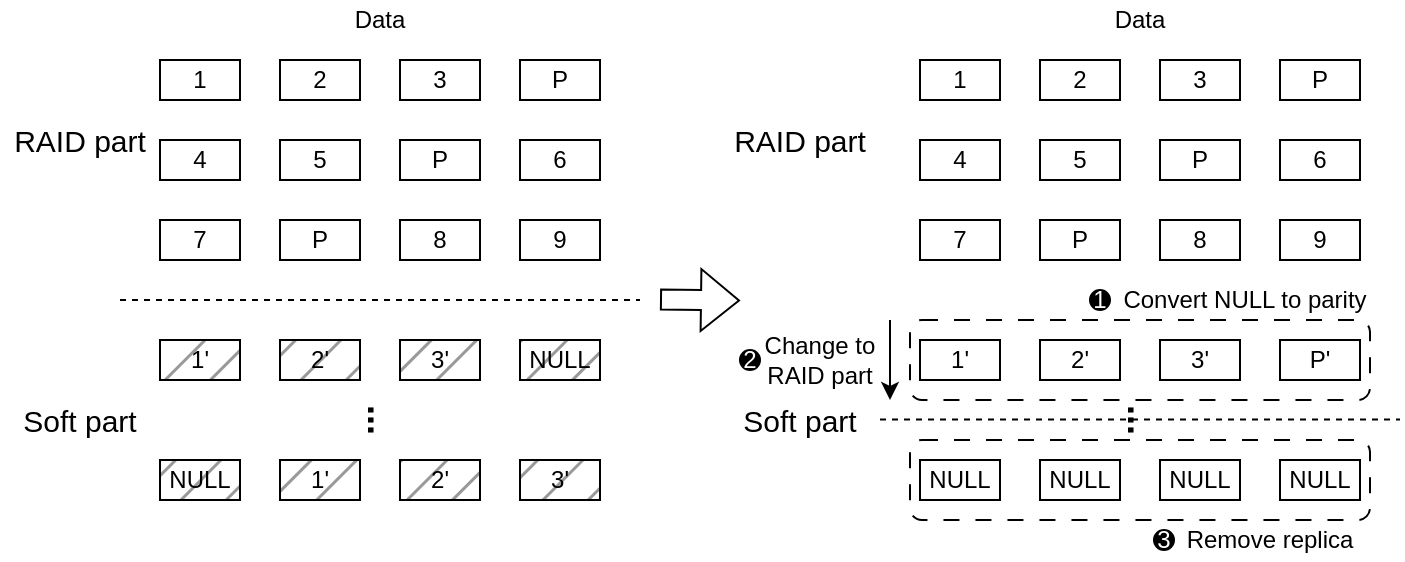 <mxfile version="24.6.5" type="github">
  <diagram name="Page-1" id="O-2GQO0PXnm37HvwSnrw">
    <mxGraphModel dx="1037" dy="570" grid="1" gridSize="10" guides="1" tooltips="1" connect="1" arrows="1" fold="1" page="1" pageScale="1" pageWidth="850" pageHeight="1100" math="0" shadow="0">
      <root>
        <mxCell id="0" />
        <mxCell id="1" parent="0" />
        <mxCell id="rhE3FwrFqvZkOa-msCw4-1" value="1" style="rounded=0;whiteSpace=wrap;html=1;fillColor=none;" parent="1" vertex="1">
          <mxGeometry x="80" y="40" width="40" height="20" as="geometry" />
        </mxCell>
        <mxCell id="rhE3FwrFqvZkOa-msCw4-2" value="2" style="rounded=0;whiteSpace=wrap;html=1;fillColor=none;" parent="1" vertex="1">
          <mxGeometry x="140" y="40" width="40" height="20" as="geometry" />
        </mxCell>
        <mxCell id="rhE3FwrFqvZkOa-msCw4-3" value="3" style="rounded=0;whiteSpace=wrap;html=1;fillColor=none;" parent="1" vertex="1">
          <mxGeometry x="200" y="40" width="40" height="20" as="geometry" />
        </mxCell>
        <mxCell id="rhE3FwrFqvZkOa-msCw4-4" value="P" style="rounded=0;whiteSpace=wrap;html=1;fillColor=none;" parent="1" vertex="1">
          <mxGeometry x="260" y="40" width="40" height="20" as="geometry" />
        </mxCell>
        <mxCell id="rhE3FwrFqvZkOa-msCw4-5" value="4" style="rounded=0;whiteSpace=wrap;html=1;fillColor=none;" parent="1" vertex="1">
          <mxGeometry x="80" y="80" width="40" height="20" as="geometry" />
        </mxCell>
        <mxCell id="rhE3FwrFqvZkOa-msCw4-6" value="5" style="rounded=0;whiteSpace=wrap;html=1;fillColor=none;" parent="1" vertex="1">
          <mxGeometry x="140" y="80" width="40" height="20" as="geometry" />
        </mxCell>
        <mxCell id="rhE3FwrFqvZkOa-msCw4-7" value="P" style="rounded=0;whiteSpace=wrap;html=1;fillColor=none;" parent="1" vertex="1">
          <mxGeometry x="200" y="80" width="40" height="20" as="geometry" />
        </mxCell>
        <mxCell id="rhE3FwrFqvZkOa-msCw4-8" value="6" style="rounded=0;whiteSpace=wrap;html=1;fillColor=none;" parent="1" vertex="1">
          <mxGeometry x="260" y="80" width="40" height="20" as="geometry" />
        </mxCell>
        <mxCell id="rhE3FwrFqvZkOa-msCw4-9" value="7" style="rounded=0;whiteSpace=wrap;html=1;fillColor=none;" parent="1" vertex="1">
          <mxGeometry x="80" y="120" width="40" height="20" as="geometry" />
        </mxCell>
        <mxCell id="rhE3FwrFqvZkOa-msCw4-10" value="P" style="rounded=0;whiteSpace=wrap;html=1;fillColor=none;" parent="1" vertex="1">
          <mxGeometry x="140" y="120" width="40" height="20" as="geometry" />
        </mxCell>
        <mxCell id="rhE3FwrFqvZkOa-msCw4-11" value="8" style="rounded=0;whiteSpace=wrap;html=1;fillColor=none;" parent="1" vertex="1">
          <mxGeometry x="200" y="120" width="40" height="20" as="geometry" />
        </mxCell>
        <mxCell id="rhE3FwrFqvZkOa-msCw4-12" value="9" style="rounded=0;whiteSpace=wrap;html=1;fillColor=none;" parent="1" vertex="1">
          <mxGeometry x="260" y="120" width="40" height="20" as="geometry" />
        </mxCell>
        <mxCell id="rhE3FwrFqvZkOa-msCw4-13" value="1&#39;" style="rounded=0;whiteSpace=wrap;html=1;fillColor=#999999;fillStyle=hatch;" parent="1" vertex="1">
          <mxGeometry x="80" y="180" width="40" height="20" as="geometry" />
        </mxCell>
        <mxCell id="rhE3FwrFqvZkOa-msCw4-14" value="2&#39;" style="rounded=0;whiteSpace=wrap;html=1;fillColor=#999999;fillStyle=hatch;" parent="1" vertex="1">
          <mxGeometry x="140" y="180" width="40" height="20" as="geometry" />
        </mxCell>
        <mxCell id="rhE3FwrFqvZkOa-msCw4-15" value="3&#39;" style="rounded=0;whiteSpace=wrap;html=1;fillColor=#999999;fillStyle=hatch;" parent="1" vertex="1">
          <mxGeometry x="200" y="180" width="40" height="20" as="geometry" />
        </mxCell>
        <mxCell id="rhE3FwrFqvZkOa-msCw4-16" value="NULL" style="rounded=0;whiteSpace=wrap;html=1;fillColor=#999999;fillStyle=hatch;" parent="1" vertex="1">
          <mxGeometry x="260" y="180" width="40" height="20" as="geometry" />
        </mxCell>
        <mxCell id="rhE3FwrFqvZkOa-msCw4-22" value="&lt;b&gt;&lt;font style=&quot;font-size: 18px;&quot;&gt;...&lt;/font&gt;&lt;/b&gt;" style="rounded=0;whiteSpace=wrap;html=1;rotation=90;fillColor=none;strokeColor=none;" parent="1" vertex="1">
          <mxGeometry x="170" y="210" width="40" height="20" as="geometry" />
        </mxCell>
        <mxCell id="rhE3FwrFqvZkOa-msCw4-23" value="1&#39;" style="rounded=0;whiteSpace=wrap;html=1;fillColor=#999999;fillStyle=hatch;" parent="1" vertex="1">
          <mxGeometry x="140" y="240" width="40" height="20" as="geometry" />
        </mxCell>
        <mxCell id="rhE3FwrFqvZkOa-msCw4-24" value="2&#39;" style="rounded=0;whiteSpace=wrap;html=1;fillColor=#999999;fillStyle=hatch;" parent="1" vertex="1">
          <mxGeometry x="200" y="240" width="40" height="20" as="geometry" />
        </mxCell>
        <mxCell id="rhE3FwrFqvZkOa-msCw4-25" value="3&#39;" style="rounded=0;whiteSpace=wrap;html=1;fillColor=#999999;fillStyle=hatch;" parent="1" vertex="1">
          <mxGeometry x="260" y="240" width="40" height="20" as="geometry" />
        </mxCell>
        <mxCell id="rhE3FwrFqvZkOa-msCw4-26" value="NULL" style="rounded=0;whiteSpace=wrap;html=1;fillColor=#999999;fillStyle=hatch;" parent="1" vertex="1">
          <mxGeometry x="80" y="240" width="40" height="20" as="geometry" />
        </mxCell>
        <mxCell id="rhE3FwrFqvZkOa-msCw4-33" value="Data" style="rounded=0;whiteSpace=wrap;html=1;fontSize=12;fillColor=none;strokeColor=none;" parent="1" vertex="1">
          <mxGeometry x="160" y="10" width="60" height="20" as="geometry" />
        </mxCell>
        <mxCell id="rhE3FwrFqvZkOa-msCw4-35" value="" style="shape=flexArrow;endArrow=classic;html=1;rounded=0;" parent="1" edge="1">
          <mxGeometry width="50" height="50" relative="1" as="geometry">
            <mxPoint x="330" y="159.75" as="sourcePoint" />
            <mxPoint x="370" y="160.25" as="targetPoint" />
          </mxGeometry>
        </mxCell>
        <mxCell id="rhE3FwrFqvZkOa-msCw4-36" value="1" style="rounded=0;whiteSpace=wrap;html=1;fillColor=none;" parent="1" vertex="1">
          <mxGeometry x="460" y="40" width="40" height="20" as="geometry" />
        </mxCell>
        <mxCell id="rhE3FwrFqvZkOa-msCw4-37" value="2" style="rounded=0;whiteSpace=wrap;html=1;fillColor=none;" parent="1" vertex="1">
          <mxGeometry x="520" y="40" width="40" height="20" as="geometry" />
        </mxCell>
        <mxCell id="rhE3FwrFqvZkOa-msCw4-38" value="3" style="rounded=0;whiteSpace=wrap;html=1;fillColor=none;" parent="1" vertex="1">
          <mxGeometry x="580" y="40" width="40" height="20" as="geometry" />
        </mxCell>
        <mxCell id="rhE3FwrFqvZkOa-msCw4-39" value="P" style="rounded=0;whiteSpace=wrap;html=1;fillColor=none;" parent="1" vertex="1">
          <mxGeometry x="640" y="40" width="40" height="20" as="geometry" />
        </mxCell>
        <mxCell id="rhE3FwrFqvZkOa-msCw4-40" value="4" style="rounded=0;whiteSpace=wrap;html=1;fillColor=none;" parent="1" vertex="1">
          <mxGeometry x="460" y="80" width="40" height="20" as="geometry" />
        </mxCell>
        <mxCell id="rhE3FwrFqvZkOa-msCw4-41" value="5" style="rounded=0;whiteSpace=wrap;html=1;fillColor=none;" parent="1" vertex="1">
          <mxGeometry x="520" y="80" width="40" height="20" as="geometry" />
        </mxCell>
        <mxCell id="rhE3FwrFqvZkOa-msCw4-42" value="P" style="rounded=0;whiteSpace=wrap;html=1;fillColor=none;" parent="1" vertex="1">
          <mxGeometry x="580" y="80" width="40" height="20" as="geometry" />
        </mxCell>
        <mxCell id="rhE3FwrFqvZkOa-msCw4-43" value="6" style="rounded=0;whiteSpace=wrap;html=1;fillColor=none;" parent="1" vertex="1">
          <mxGeometry x="640" y="80" width="40" height="20" as="geometry" />
        </mxCell>
        <mxCell id="rhE3FwrFqvZkOa-msCw4-44" value="7" style="rounded=0;whiteSpace=wrap;html=1;fillColor=none;" parent="1" vertex="1">
          <mxGeometry x="460" y="120" width="40" height="20" as="geometry" />
        </mxCell>
        <mxCell id="rhE3FwrFqvZkOa-msCw4-45" value="P" style="rounded=0;whiteSpace=wrap;html=1;fillColor=none;" parent="1" vertex="1">
          <mxGeometry x="520" y="120" width="40" height="20" as="geometry" />
        </mxCell>
        <mxCell id="rhE3FwrFqvZkOa-msCw4-46" value="8" style="rounded=0;whiteSpace=wrap;html=1;fillColor=none;" parent="1" vertex="1">
          <mxGeometry x="580" y="120" width="40" height="20" as="geometry" />
        </mxCell>
        <mxCell id="rhE3FwrFqvZkOa-msCw4-47" value="9" style="rounded=0;whiteSpace=wrap;html=1;fillColor=none;" parent="1" vertex="1">
          <mxGeometry x="640" y="120" width="40" height="20" as="geometry" />
        </mxCell>
        <mxCell id="rhE3FwrFqvZkOa-msCw4-48" value="1&#39;" style="rounded=0;whiteSpace=wrap;html=1;fillColor=none;fillStyle=hatch;" parent="1" vertex="1">
          <mxGeometry x="460" y="180" width="40" height="20" as="geometry" />
        </mxCell>
        <mxCell id="rhE3FwrFqvZkOa-msCw4-49" value="2&#39;" style="rounded=0;whiteSpace=wrap;html=1;fillColor=none;fillStyle=hatch;" parent="1" vertex="1">
          <mxGeometry x="520" y="180" width="40" height="20" as="geometry" />
        </mxCell>
        <mxCell id="rhE3FwrFqvZkOa-msCw4-50" value="3&#39;" style="rounded=0;whiteSpace=wrap;html=1;fillColor=none;fillStyle=hatch;" parent="1" vertex="1">
          <mxGeometry x="580" y="180" width="40" height="20" as="geometry" />
        </mxCell>
        <mxCell id="rhE3FwrFqvZkOa-msCw4-51" value="P&#39;" style="rounded=0;whiteSpace=wrap;html=1;fillColor=none;fillStyle=hatch;" parent="1" vertex="1">
          <mxGeometry x="640" y="180" width="40" height="20" as="geometry" />
        </mxCell>
        <mxCell id="rhE3FwrFqvZkOa-msCw4-53" value="&lt;b&gt;&lt;font style=&quot;font-size: 18px;&quot;&gt;...&lt;/font&gt;&lt;/b&gt;" style="rounded=0;whiteSpace=wrap;html=1;rotation=90;fillColor=none;strokeColor=none;" parent="1" vertex="1">
          <mxGeometry x="550" y="210" width="40" height="20" as="geometry" />
        </mxCell>
        <mxCell id="rhE3FwrFqvZkOa-msCw4-54" value="NULL" style="rounded=0;whiteSpace=wrap;html=1;fillColor=none;fillStyle=hatch;" parent="1" vertex="1">
          <mxGeometry x="520" y="240" width="40" height="20" as="geometry" />
        </mxCell>
        <mxCell id="rhE3FwrFqvZkOa-msCw4-55" value="NULL" style="rounded=0;whiteSpace=wrap;html=1;fillColor=none;fillStyle=hatch;" parent="1" vertex="1">
          <mxGeometry x="580" y="240" width="40" height="20" as="geometry" />
        </mxCell>
        <mxCell id="rhE3FwrFqvZkOa-msCw4-56" value="NULL" style="rounded=0;whiteSpace=wrap;html=1;fillColor=none;fillStyle=hatch;" parent="1" vertex="1">
          <mxGeometry x="640" y="240" width="40" height="20" as="geometry" />
        </mxCell>
        <mxCell id="rhE3FwrFqvZkOa-msCw4-57" value="NULL" style="rounded=0;whiteSpace=wrap;html=1;fillColor=none;fillStyle=hatch;" parent="1" vertex="1">
          <mxGeometry x="460" y="240" width="40" height="20" as="geometry" />
        </mxCell>
        <mxCell id="rhE3FwrFqvZkOa-msCw4-64" value="Data" style="rounded=0;whiteSpace=wrap;html=1;fontSize=12;fillColor=none;strokeColor=none;" parent="1" vertex="1">
          <mxGeometry x="540" y="10" width="60" height="20" as="geometry" />
        </mxCell>
        <mxCell id="rhE3FwrFqvZkOa-msCw4-66" value="" style="rounded=1;whiteSpace=wrap;html=1;fillColor=none;dashed=1;dashPattern=8 8;" parent="1" vertex="1">
          <mxGeometry x="455" y="170" width="230" height="40" as="geometry" />
        </mxCell>
        <mxCell id="rhE3FwrFqvZkOa-msCw4-67" value="&lt;font style=&quot;&quot; color=&quot;#ffffff&quot;&gt;1&lt;/font&gt;" style="ellipse;whiteSpace=wrap;html=1;aspect=fixed;fillColor=#000000;" parent="1" vertex="1">
          <mxGeometry x="545" y="155" width="10" height="10" as="geometry" />
        </mxCell>
        <mxCell id="rhE3FwrFqvZkOa-msCw4-68" value="Convert NULL to parity" style="rounded=0;whiteSpace=wrap;html=1;fillColor=none;strokeColor=none;" parent="1" vertex="1">
          <mxGeometry x="560" y="150" width="125" height="20" as="geometry" />
        </mxCell>
        <mxCell id="rhE3FwrFqvZkOa-msCw4-69" value="&lt;font style=&quot;&quot; color=&quot;#ffffff&quot;&gt;2&lt;/font&gt;" style="ellipse;whiteSpace=wrap;html=1;aspect=fixed;fillColor=#000000;" parent="1" vertex="1">
          <mxGeometry x="370" y="185" width="10" height="10" as="geometry" />
        </mxCell>
        <mxCell id="rhE3FwrFqvZkOa-msCw4-70" value="Change to RAID part" style="rounded=0;whiteSpace=wrap;html=1;fillColor=none;strokeColor=none;" parent="1" vertex="1">
          <mxGeometry x="380" y="175" width="60" height="30" as="geometry" />
        </mxCell>
        <mxCell id="rhE3FwrFqvZkOa-msCw4-72" value="" style="rounded=1;whiteSpace=wrap;html=1;fillColor=none;dashed=1;dashPattern=8 8;" parent="1" vertex="1">
          <mxGeometry x="455" y="230" width="230" height="40" as="geometry" />
        </mxCell>
        <mxCell id="rhE3FwrFqvZkOa-msCw4-73" value="&lt;font style=&quot;&quot; color=&quot;#ffffff&quot;&gt;3&lt;/font&gt;" style="ellipse;whiteSpace=wrap;html=1;aspect=fixed;fillColor=#000000;" parent="1" vertex="1">
          <mxGeometry x="577" y="275" width="10" height="10" as="geometry" />
        </mxCell>
        <mxCell id="rhE3FwrFqvZkOa-msCw4-74" value="Remove replica" style="rounded=0;whiteSpace=wrap;html=1;fillColor=none;strokeColor=none;" parent="1" vertex="1">
          <mxGeometry x="590" y="270" width="90" height="20" as="geometry" />
        </mxCell>
        <mxCell id="UbbQo-HhBk8lENSYEZFq-1" value="" style="endArrow=none;dashed=1;html=1;rounded=0;" edge="1" parent="1">
          <mxGeometry width="50" height="50" relative="1" as="geometry">
            <mxPoint x="60" y="160" as="sourcePoint" />
            <mxPoint x="320" y="160" as="targetPoint" />
          </mxGeometry>
        </mxCell>
        <mxCell id="UbbQo-HhBk8lENSYEZFq-2" value="RAID part" style="rounded=0;whiteSpace=wrap;html=1;fontSize=15;fillColor=none;strokeColor=none;" vertex="1" parent="1">
          <mxGeometry y="60" width="80" height="40" as="geometry" />
        </mxCell>
        <mxCell id="UbbQo-HhBk8lENSYEZFq-3" value="Soft part" style="rounded=0;whiteSpace=wrap;html=1;fontSize=15;fillColor=none;strokeColor=none;" vertex="1" parent="1">
          <mxGeometry y="200" width="80" height="40" as="geometry" />
        </mxCell>
        <mxCell id="UbbQo-HhBk8lENSYEZFq-4" value="" style="endArrow=none;dashed=1;html=1;rounded=0;" edge="1" parent="1">
          <mxGeometry width="50" height="50" relative="1" as="geometry">
            <mxPoint x="440" y="219.75" as="sourcePoint" />
            <mxPoint x="700" y="219.75" as="targetPoint" />
          </mxGeometry>
        </mxCell>
        <mxCell id="UbbQo-HhBk8lENSYEZFq-5" value="RAID part" style="rounded=0;whiteSpace=wrap;html=1;fontSize=15;fillColor=none;strokeColor=none;" vertex="1" parent="1">
          <mxGeometry x="360" y="60" width="80" height="40" as="geometry" />
        </mxCell>
        <mxCell id="UbbQo-HhBk8lENSYEZFq-6" value="Soft part" style="rounded=0;whiteSpace=wrap;html=1;fontSize=15;fillColor=none;strokeColor=none;" vertex="1" parent="1">
          <mxGeometry x="360" y="200" width="80" height="40" as="geometry" />
        </mxCell>
        <mxCell id="UbbQo-HhBk8lENSYEZFq-10" value="" style="endArrow=classic;html=1;rounded=0;" edge="1" parent="1">
          <mxGeometry width="50" height="50" relative="1" as="geometry">
            <mxPoint x="445" y="170" as="sourcePoint" />
            <mxPoint x="445" y="210" as="targetPoint" />
          </mxGeometry>
        </mxCell>
      </root>
    </mxGraphModel>
  </diagram>
</mxfile>
